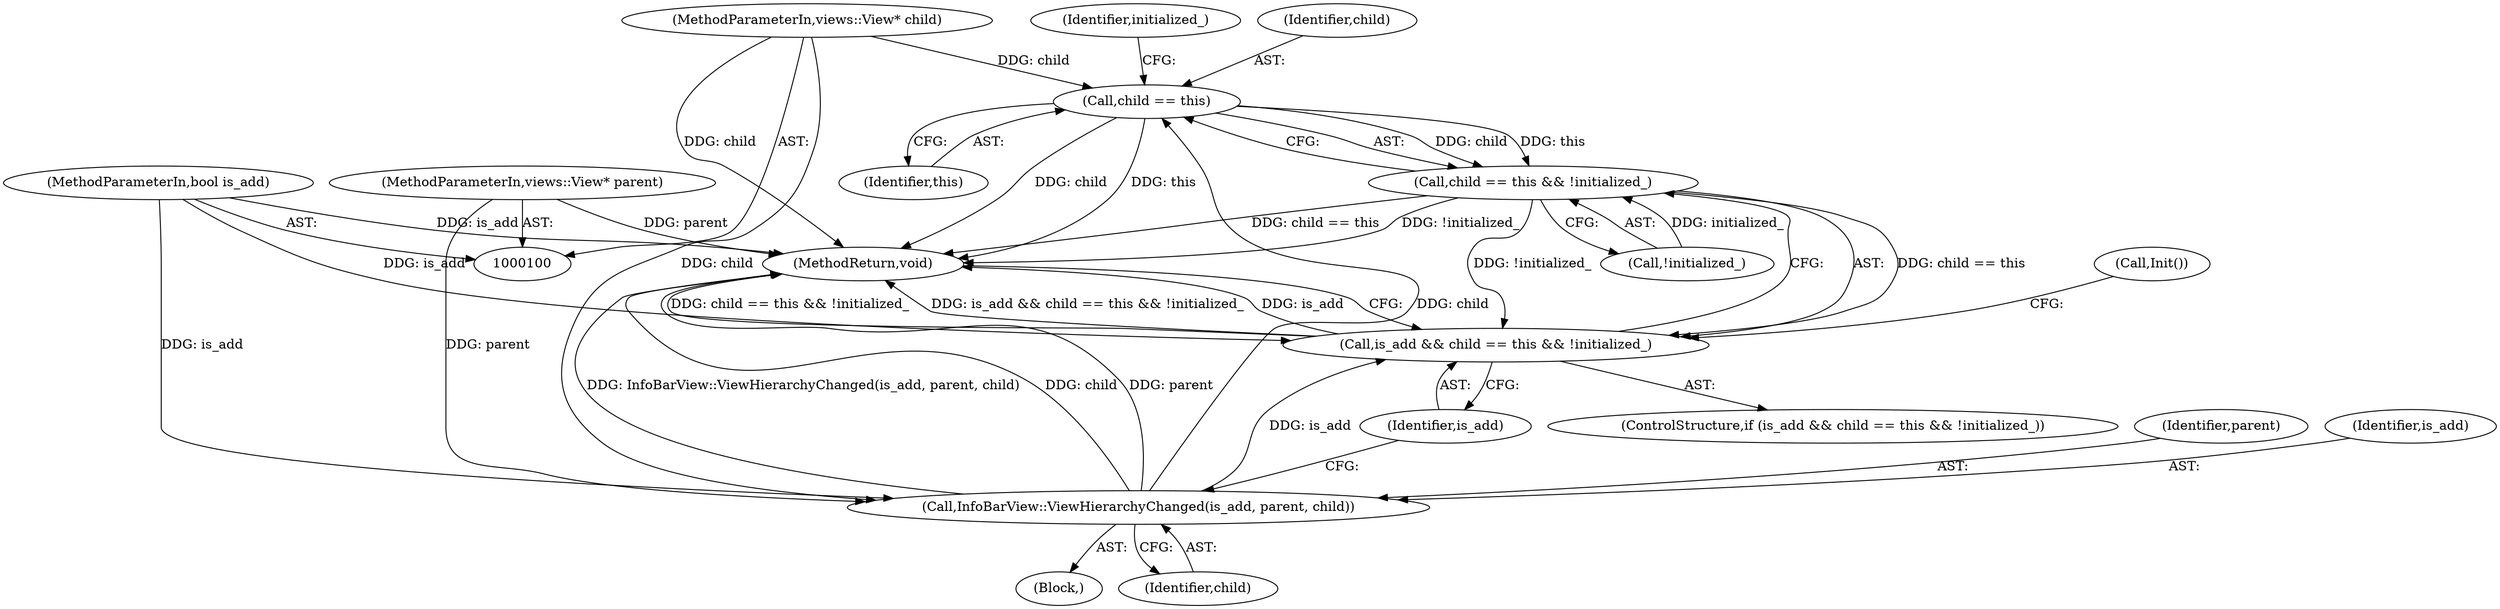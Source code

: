 digraph "0_Chrome_fc3c351a3d995f73ead5c92354396a7ec2b14e3f_1@pointer" {
"1000113" [label="(Call,child == this)"];
"1000105" [label="(Call,InfoBarView::ViewHierarchyChanged(is_add, parent, child))"];
"1000101" [label="(MethodParameterIn,bool is_add)"];
"1000102" [label="(MethodParameterIn,views::View* parent)"];
"1000103" [label="(MethodParameterIn,views::View* child)"];
"1000112" [label="(Call,child == this && !initialized_)"];
"1000110" [label="(Call,is_add && child == this && !initialized_)"];
"1000102" [label="(MethodParameterIn,views::View* parent)"];
"1000113" [label="(Call,child == this)"];
"1000116" [label="(Call,!initialized_)"];
"1000109" [label="(ControlStructure,if (is_add && child == this && !initialized_))"];
"1000117" [label="(Identifier,initialized_)"];
"1000115" [label="(Identifier,this)"];
"1000107" [label="(Identifier,parent)"];
"1000114" [label="(Identifier,child)"];
"1000103" [label="(MethodParameterIn,views::View* child)"];
"1000119" [label="(Call,Init())"];
"1000106" [label="(Identifier,is_add)"];
"1000112" [label="(Call,child == this && !initialized_)"];
"1000111" [label="(Identifier,is_add)"];
"1000105" [label="(Call,InfoBarView::ViewHierarchyChanged(is_add, parent, child))"];
"1000101" [label="(MethodParameterIn,bool is_add)"];
"1000110" [label="(Call,is_add && child == this && !initialized_)"];
"1000104" [label="(Block,)"];
"1000108" [label="(Identifier,child)"];
"1000123" [label="(MethodReturn,void)"];
"1000113" -> "1000112"  [label="AST: "];
"1000113" -> "1000115"  [label="CFG: "];
"1000114" -> "1000113"  [label="AST: "];
"1000115" -> "1000113"  [label="AST: "];
"1000117" -> "1000113"  [label="CFG: "];
"1000112" -> "1000113"  [label="CFG: "];
"1000113" -> "1000123"  [label="DDG: child"];
"1000113" -> "1000123"  [label="DDG: this"];
"1000113" -> "1000112"  [label="DDG: child"];
"1000113" -> "1000112"  [label="DDG: this"];
"1000105" -> "1000113"  [label="DDG: child"];
"1000103" -> "1000113"  [label="DDG: child"];
"1000105" -> "1000104"  [label="AST: "];
"1000105" -> "1000108"  [label="CFG: "];
"1000106" -> "1000105"  [label="AST: "];
"1000107" -> "1000105"  [label="AST: "];
"1000108" -> "1000105"  [label="AST: "];
"1000111" -> "1000105"  [label="CFG: "];
"1000105" -> "1000123"  [label="DDG: child"];
"1000105" -> "1000123"  [label="DDG: parent"];
"1000105" -> "1000123"  [label="DDG: InfoBarView::ViewHierarchyChanged(is_add, parent, child)"];
"1000101" -> "1000105"  [label="DDG: is_add"];
"1000102" -> "1000105"  [label="DDG: parent"];
"1000103" -> "1000105"  [label="DDG: child"];
"1000105" -> "1000110"  [label="DDG: is_add"];
"1000101" -> "1000100"  [label="AST: "];
"1000101" -> "1000123"  [label="DDG: is_add"];
"1000101" -> "1000110"  [label="DDG: is_add"];
"1000102" -> "1000100"  [label="AST: "];
"1000102" -> "1000123"  [label="DDG: parent"];
"1000103" -> "1000100"  [label="AST: "];
"1000103" -> "1000123"  [label="DDG: child"];
"1000112" -> "1000110"  [label="AST: "];
"1000112" -> "1000116"  [label="CFG: "];
"1000116" -> "1000112"  [label="AST: "];
"1000110" -> "1000112"  [label="CFG: "];
"1000112" -> "1000123"  [label="DDG: child == this"];
"1000112" -> "1000123"  [label="DDG: !initialized_"];
"1000112" -> "1000110"  [label="DDG: child == this"];
"1000112" -> "1000110"  [label="DDG: !initialized_"];
"1000116" -> "1000112"  [label="DDG: initialized_"];
"1000110" -> "1000109"  [label="AST: "];
"1000110" -> "1000111"  [label="CFG: "];
"1000111" -> "1000110"  [label="AST: "];
"1000119" -> "1000110"  [label="CFG: "];
"1000123" -> "1000110"  [label="CFG: "];
"1000110" -> "1000123"  [label="DDG: child == this && !initialized_"];
"1000110" -> "1000123"  [label="DDG: is_add && child == this && !initialized_"];
"1000110" -> "1000123"  [label="DDG: is_add"];
}
